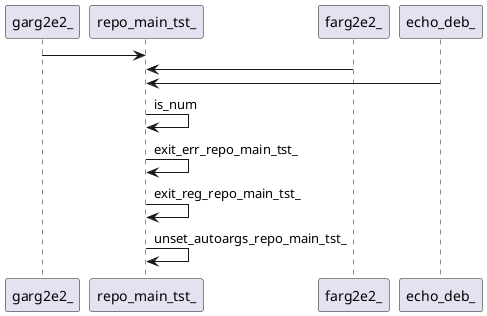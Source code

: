 @startuml rete
garg2e2_ -> repo_main_tst_ 
farg2e2_ -> repo_main_tst_
echo_deb_ -> repo_main_tst_
repo_main_tst_ -> repo_main_tst_:is_num
repo_main_tst_ -> repo_main_tst_:exit_err_repo_main_tst_
repo_main_tst_ -> repo_main_tst_:exit_reg_repo_main_tst_
repo_main_tst_ -> repo_main_tst_:unset_autoargs_repo_main_tst_
' {wrap_fn}
' fnn o-> repo_main_tst_
' {body_fn}
@enduml